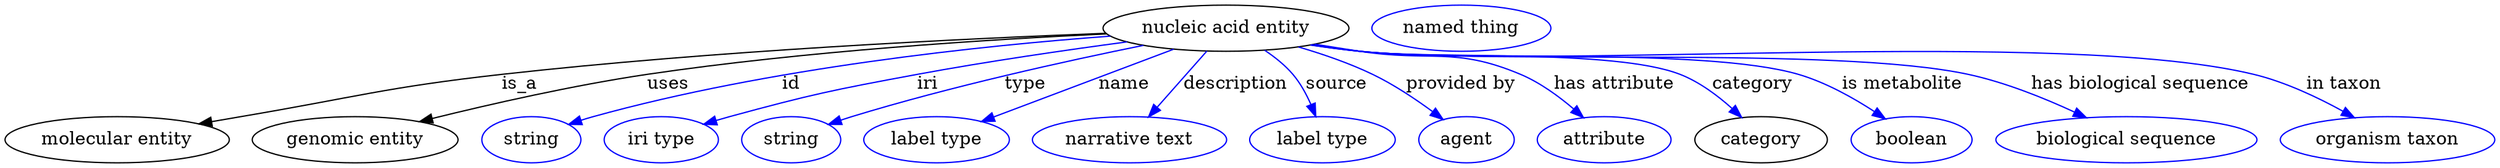digraph {
	graph [bb="0,0,1931.3,123"];
	node [label="\N"];
	"nucleic acid entity"	[height=0.5,
		label="nucleic acid entity",
		pos="948.09,105",
		width=2.6539];
	"molecular entity"	[height=0.5,
		pos="87.092,18",
		width=2.4192];
	"nucleic acid entity" -> "molecular entity"	[label=is_a,
		lp="399.09,61.5",
		pos="e,150.59,30.367 854.7,101.05 742.81,96.855 549.8,87.527 385.09,69 294.69,58.832 272.77,51.265 183.09,36 175.78,34.756 168.16,33.44 \
160.56,32.113"];
	"genomic entity"	[height=0.5,
		pos="272.09,18",
		width=2.2206];
	"nucleic acid entity" -> "genomic entity"	[label=uses,
		lp="514.59,61.5",
		pos="e,321.98,32.151 855.45,100.59 764.17,96.337 620.94,87.275 498.09,69 441.19,60.535 377.24,45.899 331.93,34.643"];
	id	[color=blue,
		height=0.5,
		label=string,
		pos="408.09,18",
		width=1.0652];
	"nucleic acid entity" -> id	[color=blue,
		label=id,
		lp="610.09,61.5",
		pos="e,437.08,29.996 858.21,98.786 758.45,91.346 593.4,74.099 456.09,36 452.98,35.137 449.78,34.175 446.59,33.159",
		style=solid];
	iri	[color=blue,
		height=0.5,
		label="iri type",
		pos="509.09,18",
		width=1.2277];
	"nucleic acid entity" -> iri	[color=blue,
		label=iri,
		lp="716.09,61.5",
		pos="e,542.38,29.946 870.83,94.309 823.66,88.002 762.22,79.089 708.09,69 643.12,56.888 626.89,53.271 563.09,36 559.51,35.031 555.82,33.979 \
552.12,32.889",
		style=solid];
	type	[color=blue,
		height=0.5,
		label=string,
		pos="610.09,18",
		width=1.0652];
	"nucleic acid entity" -> type	[color=blue,
		label=type,
		lp="792.09,61.5",
		pos="e,639.02,29.97 883.85,91.618 824.43,79.549 733.97,59.598 657.09,36 654.33,35.153 651.49,34.238 648.65,33.289",
		style=solid];
	name	[color=blue,
		height=0.5,
		label="label type",
		pos="723.09,18",
		width=1.5707];
	"nucleic acid entity" -> name	[color=blue,
		label=name,
		lp="869.09,61.5",
		pos="e,758,32.186 907.35,88.607 867.84,73.681 808.06,51.1 767.39,35.735",
		style=solid];
	description	[color=blue,
		height=0.5,
		label="narrative text",
		pos="873.09,18",
		width=2.0943];
	"nucleic acid entity" -> description	[color=blue,
		label=description,
		lp="955.59,61.5",
		pos="e,887.88,35.758 933.27,87.207 922.28,74.75 907.13,57.573 894.78,43.574",
		style=solid];
	source	[color=blue,
		height=0.5,
		label="label type",
		pos="1023.1,18",
		width=1.5707];
	"nucleic acid entity" -> source	[color=blue,
		label=source,
		lp="1034.1,61.5",
		pos="e,1017.9,36.066 978.14,87.809 985.99,82.565 993.96,76.212 1000.1,69 1005.9,62.169 1010.5,53.628 1014.1,45.547",
		style=solid];
	"provided by"	[color=blue,
		height=0.5,
		label=agent,
		pos="1135.1,18",
		width=1.0291];
	"nucleic acid entity" -> "provided by"	[color=blue,
		label="provided by",
		lp="1130.6,61.5",
		pos="e,1116.8,33.821 1004.5,90.359 1023.3,84.858 1044,77.721 1062.1,69 1078.4,61.12 1095.2,49.867 1108.6,40.03",
		style=solid];
	"has attribute"	[color=blue,
		height=0.5,
		label=attribute,
		pos="1242.1,18",
		width=1.4443];
	"nucleic acid entity" -> "has attribute"	[color=blue,
		label="has attribute",
		lp="1250.1,61.5",
		pos="e,1226,35.238 1017.2,92.523 1028.8,90.64 1040.8,88.737 1052.1,87 1107.6,78.472 1125.4,90.824 1177.1,69 1192.2,62.613 1206.9,51.827 \
1218.5,41.905",
		style=solid];
	category	[height=0.5,
		pos="1363.1,18",
		width=1.4263];
	"nucleic acid entity" -> category	[color=blue,
		label=category,
		lp="1357.6,61.5",
		pos="e,1348,35.632 1015.1,92.138 1027.4,90.224 1040.1,88.411 1052.1,87 1107.2,80.519 1249.5,89.341 1301.1,69 1315.8,63.207 1329.7,52.624 \
1340.6,42.681",
		style=solid];
	"is metabolite"	[color=blue,
		height=0.5,
		label=boolean,
		pos="1479.1,18",
		width=1.2999];
	"nucleic acid entity" -> "is metabolite"	[color=blue,
		label="is metabolite",
		lp="1473.1,61.5",
		pos="e,1459.2,34.29 1014.5,92.032 1027,90.104 1039.9,88.314 1052.1,87 1127.5,78.867 1320.4,90.676 1393.1,69 1413.8,62.84 1434.7,50.792 \
1450.8,40.067",
		style=solid];
	"has biological sequence"	[color=blue,
		height=0.5,
		label="biological sequence",
		pos="1645.1,18",
		width=2.8164];
	"nucleic acid entity" -> "has biological sequence"	[color=blue,
		label="has biological sequence",
		lp="1656.6,61.5",
		pos="e,1614.2,35.327 1014.2,91.929 1026.8,89.999 1039.8,88.234 1052.1,87 1156.5,76.513 1421.5,91.393 1524.1,69 1552.2,62.863 1582.1,50.573 \
1605.1,39.714",
		style=solid];
	"in taxon"	[color=blue,
		height=0.5,
		label="organism taxon",
		pos="1848.1,18",
		width=2.3109];
	"nucleic acid entity" -> "in taxon"	[color=blue,
		label="in taxon",
		lp="1815.1,61.5",
		pos="e,1822.6,35.201 1013.7,91.893 1026.4,89.94 1039.6,88.176 1052.1,87 1205.5,72.541 1595.4,105.46 1745.1,69 1769.3,63.111 1794.4,51.027 \
1813.8,40.213",
		style=solid];
	"named thing_category"	[color=blue,
		height=0.5,
		label="named thing",
		pos="1131.1,105",
		width=1.9318];
}
